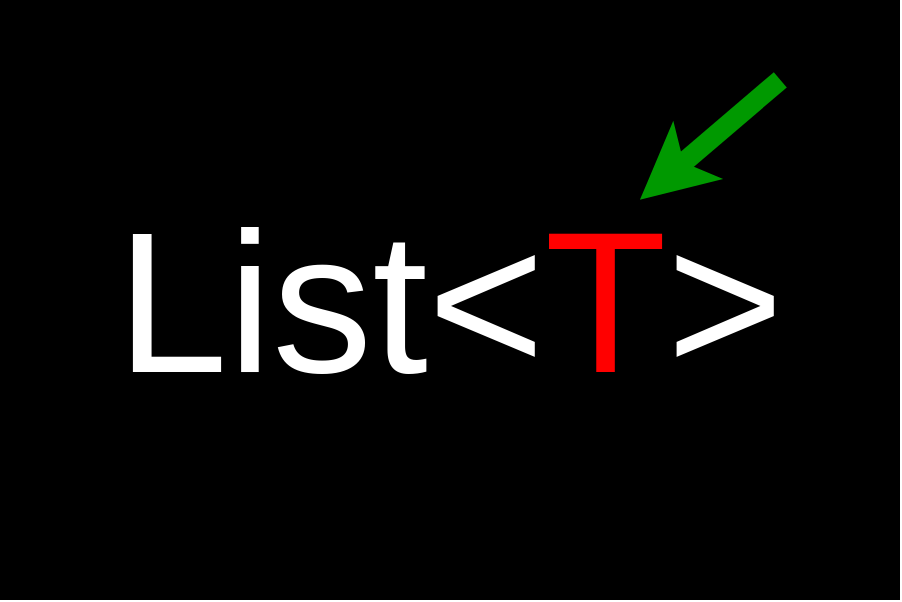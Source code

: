 <mxfile version="15.9.4" type="github">
  <diagram id="QLgcXN1Ai31TAumj8eJU" name="Page-1">
    <mxGraphModel dx="1106" dy="646" grid="1" gridSize="10" guides="1" tooltips="1" connect="1" arrows="1" fold="1" page="1" pageScale="1" pageWidth="850" pageHeight="1100" math="0" shadow="0">
      <root>
        <mxCell id="0" />
        <mxCell id="1" parent="0" />
        <mxCell id="bwTC1MJPfh5gJeANVX7q-1" value="&lt;font style=&quot;font-size: 100px;&quot;&gt;List&amp;lt;&lt;font color=&quot;#ff0000&quot; style=&quot;font-size: 100px;&quot;&gt;T&lt;/font&gt;&amp;gt;&lt;/font&gt;" style="text;html=1;strokeColor=none;fillColor=#000000;align=center;verticalAlign=middle;whiteSpace=wrap;rounded=0;fontColor=#FFFFFF;fontSize=100;" vertex="1" parent="1">
          <mxGeometry x="150" y="250" width="450" height="300" as="geometry" />
        </mxCell>
        <mxCell id="bwTC1MJPfh5gJeANVX7q-2" value="" style="endArrow=classic;html=1;rounded=0;fontSize=100;fontColor=#FF0000;entryX=0.711;entryY=0.333;entryDx=0;entryDy=0;entryPerimeter=0;strokeWidth=10;fillColor=#e51400;strokeColor=#009900;exitX=0.867;exitY=0.133;exitDx=0;exitDy=0;exitPerimeter=0;" edge="1" parent="1" source="bwTC1MJPfh5gJeANVX7q-1" target="bwTC1MJPfh5gJeANVX7q-1">
          <mxGeometry width="50" height="50" relative="1" as="geometry">
            <mxPoint x="520" y="280" as="sourcePoint" />
            <mxPoint x="450" y="280" as="targetPoint" />
          </mxGeometry>
        </mxCell>
      </root>
    </mxGraphModel>
  </diagram>
</mxfile>
